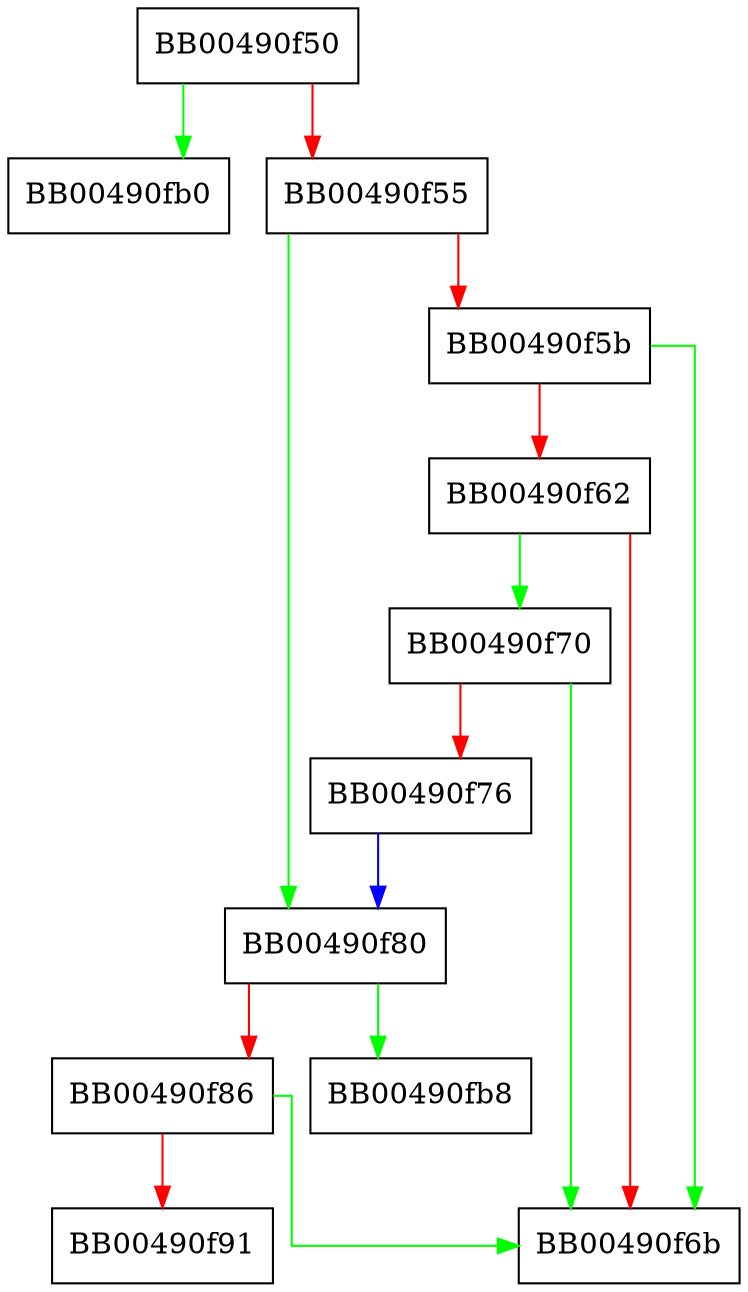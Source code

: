 digraph SSL_set_block_padding {
  node [shape="box"];
  graph [splines=ortho];
  BB00490f50 -> BB00490fb0 [color="green"];
  BB00490f50 -> BB00490f55 [color="red"];
  BB00490f55 -> BB00490f80 [color="green"];
  BB00490f55 -> BB00490f5b [color="red"];
  BB00490f5b -> BB00490f6b [color="green"];
  BB00490f5b -> BB00490f62 [color="red"];
  BB00490f62 -> BB00490f70 [color="green"];
  BB00490f62 -> BB00490f6b [color="red"];
  BB00490f70 -> BB00490f6b [color="green"];
  BB00490f70 -> BB00490f76 [color="red"];
  BB00490f76 -> BB00490f80 [color="blue"];
  BB00490f80 -> BB00490fb8 [color="green"];
  BB00490f80 -> BB00490f86 [color="red"];
  BB00490f86 -> BB00490f6b [color="green"];
  BB00490f86 -> BB00490f91 [color="red"];
}